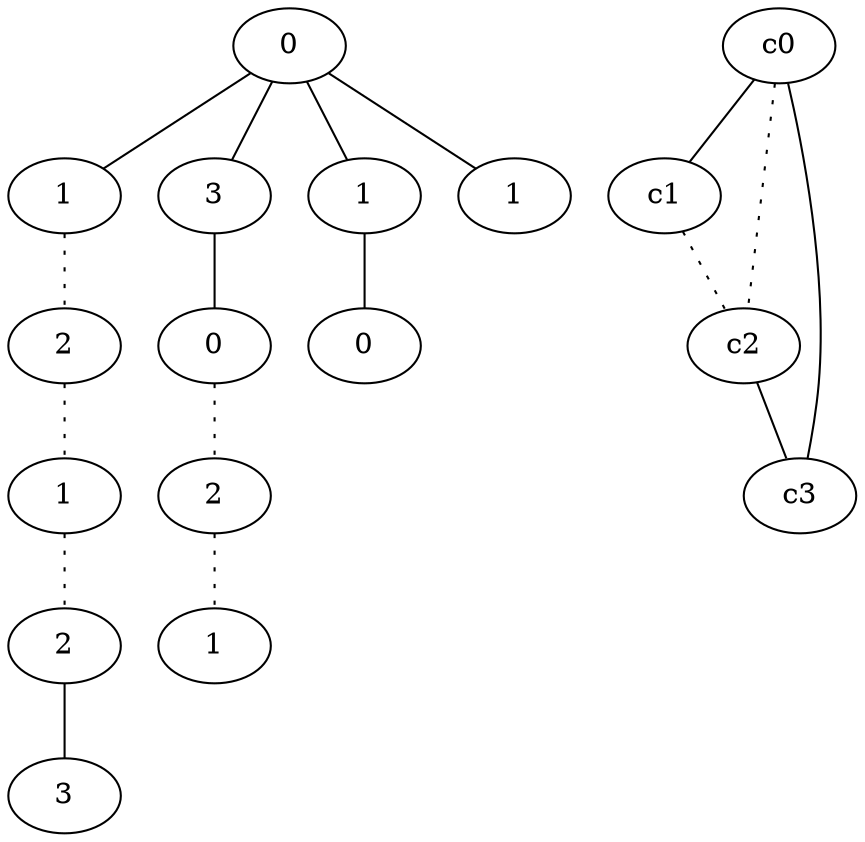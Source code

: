 graph {
a0[label=0];
a1[label=1];
a2[label=2];
a3[label=1];
a4[label=2];
a5[label=3];
a6[label=3];
a7[label=0];
a8[label=2];
a9[label=1];
a10[label=1];
a11[label=0];
a12[label=1];
a0 -- a1;
a0 -- a6;
a0 -- a10;
a0 -- a12;
a1 -- a2 [style=dotted];
a2 -- a3 [style=dotted];
a3 -- a4 [style=dotted];
a4 -- a5;
a6 -- a7;
a7 -- a8 [style=dotted];
a8 -- a9 [style=dotted];
a10 -- a11;
c0 -- c1;
c0 -- c2 [style=dotted];
c0 -- c3;
c1 -- c2 [style=dotted];
c2 -- c3;
}
